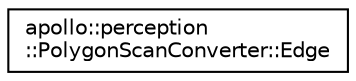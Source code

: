 digraph "Graphical Class Hierarchy"
{
  edge [fontname="Helvetica",fontsize="10",labelfontname="Helvetica",labelfontsize="10"];
  node [fontname="Helvetica",fontsize="10",shape=record];
  rankdir="LR";
  Node1 [label="apollo::perception\l::PolygonScanConverter::Edge",height=0.2,width=0.4,color="black", fillcolor="white", style="filled",URL="$structapollo_1_1perception_1_1PolygonScanConverter_1_1Edge.html"];
}
